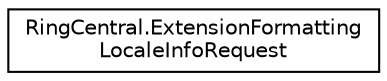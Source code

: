 digraph "Graphical Class Hierarchy"
{
 // LATEX_PDF_SIZE
  edge [fontname="Helvetica",fontsize="10",labelfontname="Helvetica",labelfontsize="10"];
  node [fontname="Helvetica",fontsize="10",shape=record];
  rankdir="LR";
  Node0 [label="RingCentral.ExtensionFormatting\lLocaleInfoRequest",height=0.2,width=0.4,color="black", fillcolor="white", style="filled",URL="$classRingCentral_1_1ExtensionFormattingLocaleInfoRequest.html",tooltip=" "];
}
